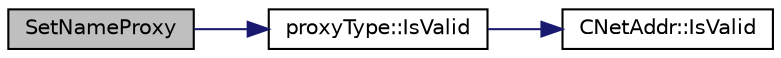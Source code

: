 digraph "SetNameProxy"
{
  edge [fontname="Helvetica",fontsize="10",labelfontname="Helvetica",labelfontsize="10"];
  node [fontname="Helvetica",fontsize="10",shape=record];
  rankdir="LR";
  Node81 [label="SetNameProxy",height=0.2,width=0.4,color="black", fillcolor="grey75", style="filled", fontcolor="black"];
  Node81 -> Node82 [color="midnightblue",fontsize="10",style="solid",fontname="Helvetica"];
  Node82 [label="proxyType::IsValid",height=0.2,width=0.4,color="black", fillcolor="white", style="filled",URL="$classproxy_type.html#a3f3c9c016b103c8ff5e61d115c188b36"];
  Node82 -> Node83 [color="midnightblue",fontsize="10",style="solid",fontname="Helvetica"];
  Node83 [label="CNetAddr::IsValid",height=0.2,width=0.4,color="black", fillcolor="white", style="filled",URL="$class_c_net_addr.html#a6fe20b8da9701ca5dc2af078e2e8ac25"];
}
